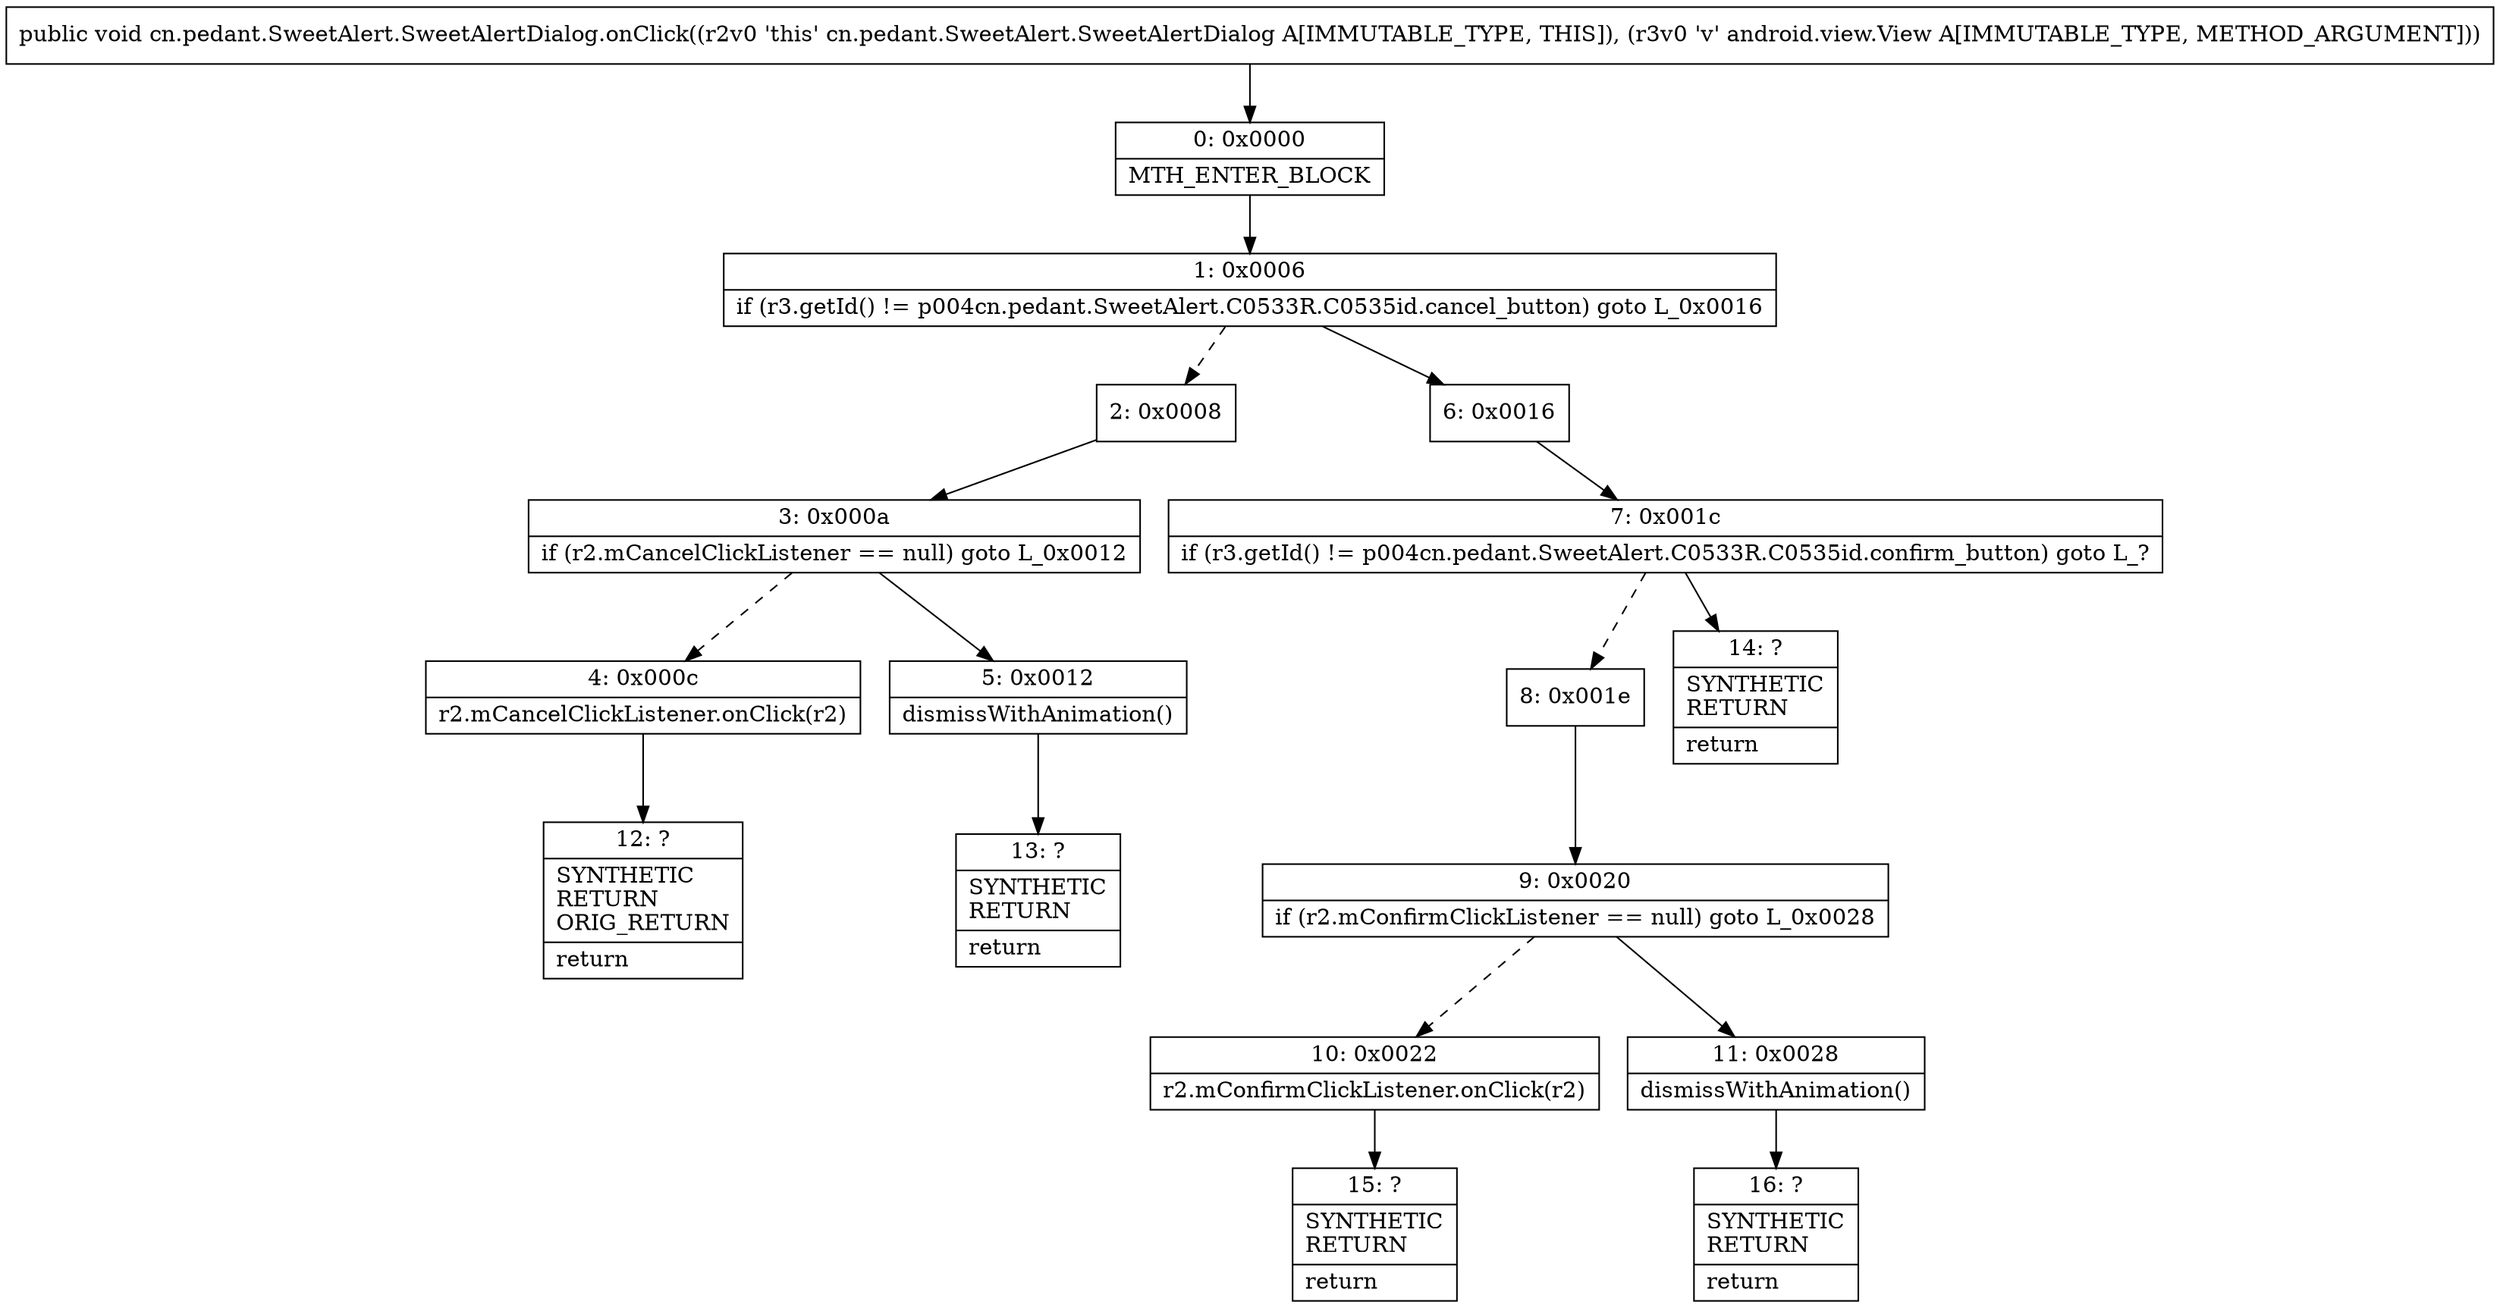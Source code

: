 digraph "CFG forcn.pedant.SweetAlert.SweetAlertDialog.onClick(Landroid\/view\/View;)V" {
Node_0 [shape=record,label="{0\:\ 0x0000|MTH_ENTER_BLOCK\l}"];
Node_1 [shape=record,label="{1\:\ 0x0006|if (r3.getId() != p004cn.pedant.SweetAlert.C0533R.C0535id.cancel_button) goto L_0x0016\l}"];
Node_2 [shape=record,label="{2\:\ 0x0008}"];
Node_3 [shape=record,label="{3\:\ 0x000a|if (r2.mCancelClickListener == null) goto L_0x0012\l}"];
Node_4 [shape=record,label="{4\:\ 0x000c|r2.mCancelClickListener.onClick(r2)\l}"];
Node_5 [shape=record,label="{5\:\ 0x0012|dismissWithAnimation()\l}"];
Node_6 [shape=record,label="{6\:\ 0x0016}"];
Node_7 [shape=record,label="{7\:\ 0x001c|if (r3.getId() != p004cn.pedant.SweetAlert.C0533R.C0535id.confirm_button) goto L_?\l}"];
Node_8 [shape=record,label="{8\:\ 0x001e}"];
Node_9 [shape=record,label="{9\:\ 0x0020|if (r2.mConfirmClickListener == null) goto L_0x0028\l}"];
Node_10 [shape=record,label="{10\:\ 0x0022|r2.mConfirmClickListener.onClick(r2)\l}"];
Node_11 [shape=record,label="{11\:\ 0x0028|dismissWithAnimation()\l}"];
Node_12 [shape=record,label="{12\:\ ?|SYNTHETIC\lRETURN\lORIG_RETURN\l|return\l}"];
Node_13 [shape=record,label="{13\:\ ?|SYNTHETIC\lRETURN\l|return\l}"];
Node_14 [shape=record,label="{14\:\ ?|SYNTHETIC\lRETURN\l|return\l}"];
Node_15 [shape=record,label="{15\:\ ?|SYNTHETIC\lRETURN\l|return\l}"];
Node_16 [shape=record,label="{16\:\ ?|SYNTHETIC\lRETURN\l|return\l}"];
MethodNode[shape=record,label="{public void cn.pedant.SweetAlert.SweetAlertDialog.onClick((r2v0 'this' cn.pedant.SweetAlert.SweetAlertDialog A[IMMUTABLE_TYPE, THIS]), (r3v0 'v' android.view.View A[IMMUTABLE_TYPE, METHOD_ARGUMENT])) }"];
MethodNode -> Node_0;
Node_0 -> Node_1;
Node_1 -> Node_2[style=dashed];
Node_1 -> Node_6;
Node_2 -> Node_3;
Node_3 -> Node_4[style=dashed];
Node_3 -> Node_5;
Node_4 -> Node_12;
Node_5 -> Node_13;
Node_6 -> Node_7;
Node_7 -> Node_8[style=dashed];
Node_7 -> Node_14;
Node_8 -> Node_9;
Node_9 -> Node_10[style=dashed];
Node_9 -> Node_11;
Node_10 -> Node_15;
Node_11 -> Node_16;
}

